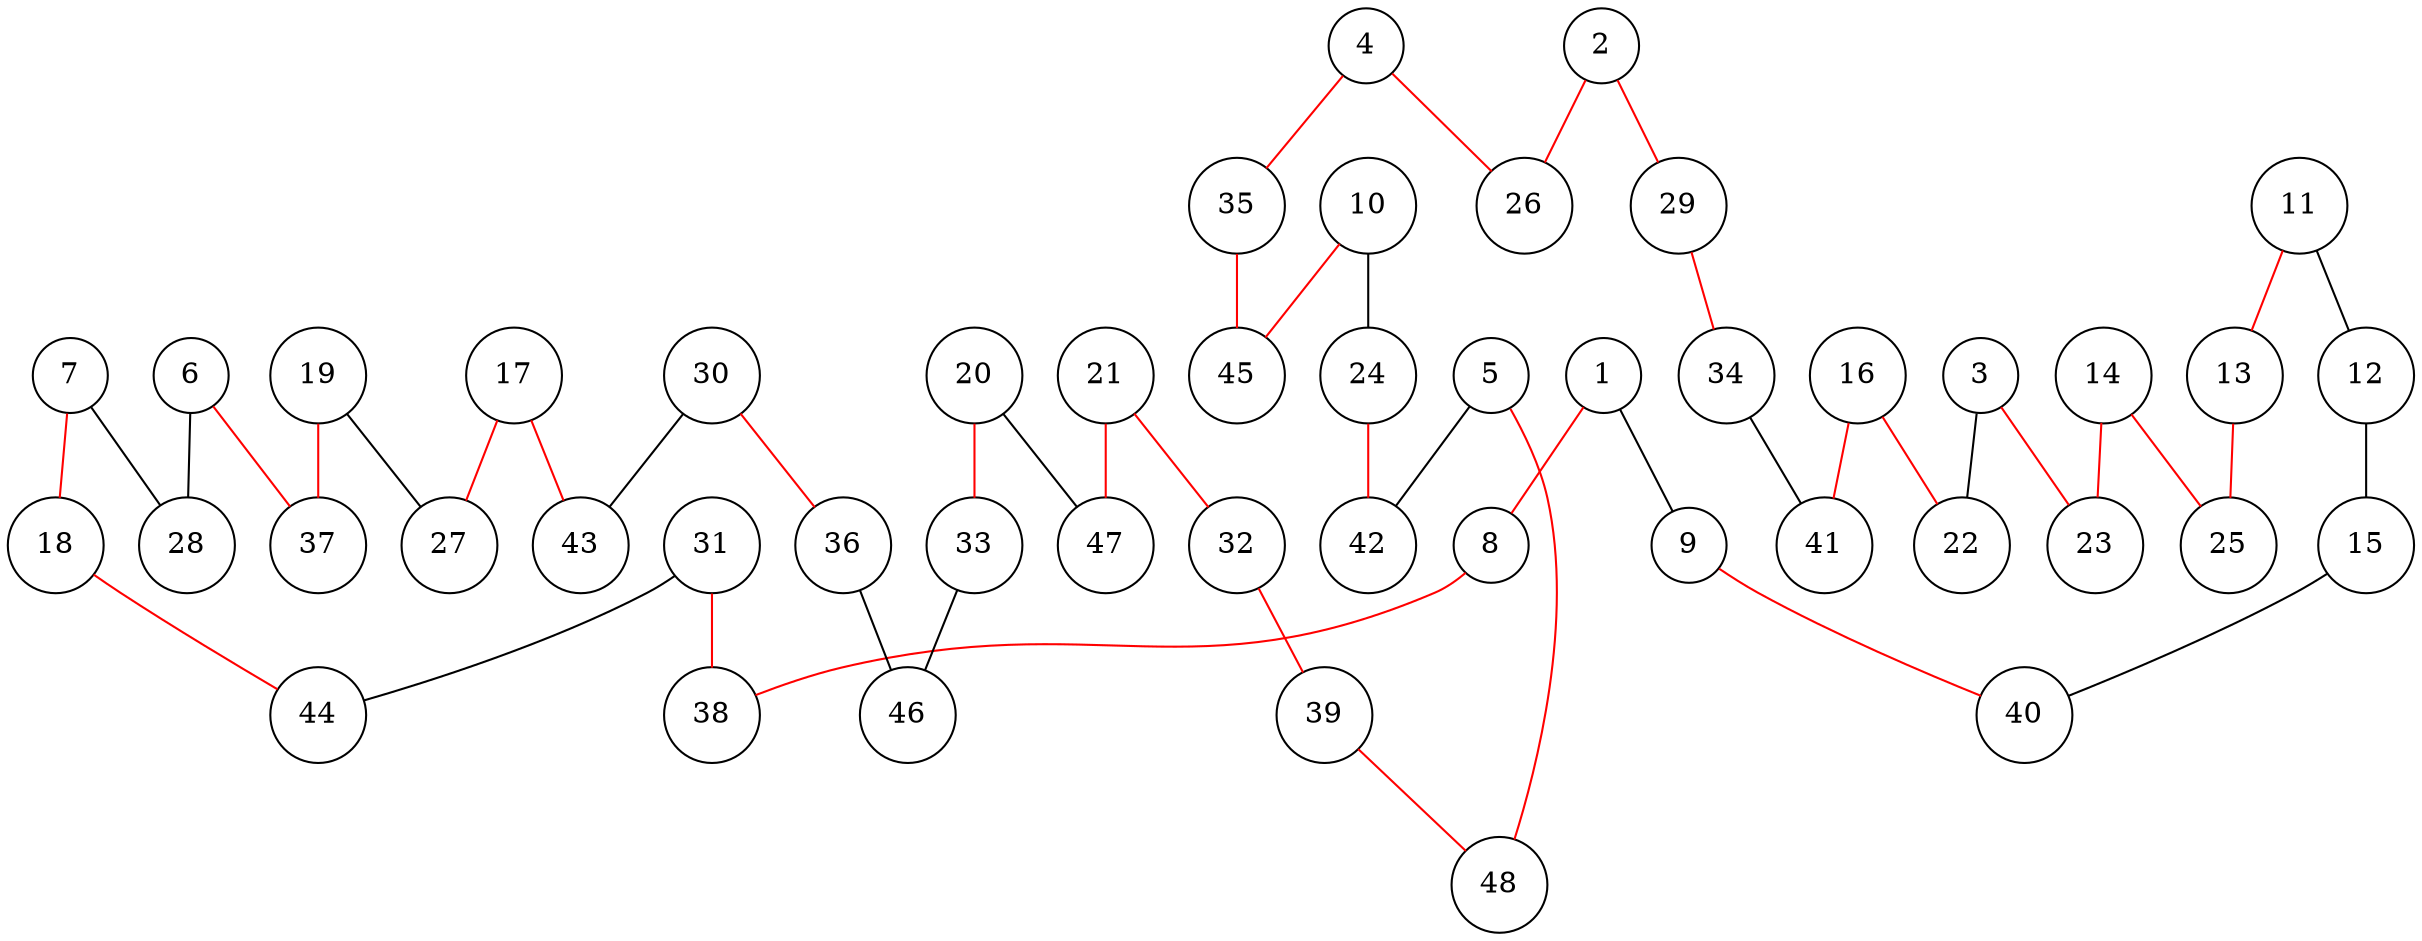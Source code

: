 graph att48 {
	node [shape=circle fillcolor=white]
	1 [ pos = "17.351198,3.743880!"]
	2 [ pos = "5.753672,0.025767!"]
	3 [ pos = "14.248905,3.669157!"]
	4 [ pos = "1.033239,2.166967!"]
	5 [ pos = "7.941252,4.236022!"]
	6 [ pos = "19.603195,11.486730!"]
	7 [ pos = "19.513012,9.574852!"]
	8 [ pos = "18.719402,3.267199!"]
	9 [ pos = "17.773770,4.856996!"]
	10 [ pos = "2.865241,5.279567!"]
	11 [ pos = "14.089152,6.714764!"]
	12 [ pos = "15.431590,7.402731!"]
	13 [ pos = "12.125741,6.889977!"]
	14 [ pos = "11.883535,5.243494!"]
	15 [ pos = "16.354032,6.913167!"]
	16 [ pos = "15.735635,1.723783!"]
	17 [ pos = "19.610925,13.357382!"]
	18 [ pos = "19.227003,9.250193!"]
	19 [ pos = "19.922700,12.169544!"]
	20 [ pos = "15.202267,9.175470!"]
	21 [ pos = "11.551147,8.680752!"]
	22 [ pos = "15.720175,2.860088!"]
	23 [ pos = "13.396032,5.622262!"]
	24 [ pos = "4.207678,7.237825!"]
	25 [ pos = "11.097655,5.982994!"]
	26 [ pos = "1.739242,2.592115!"]
	27 [ pos = "19.466632,12.416903!"]
	28 [ pos = "19.430559,10.257666!"]
	29 [ pos = "8.186035,1.947952!"]
	30 [ pos = "18.943571,11.610410!"]
	31 [ pos = "19.440866,7.217212!"]
	32 [ pos = "8.361247,8.515846!"]
	33 [ pos = "16.557588,8.175728!"]
	34 [ pos = "11.873229,3.086833!"]
	35 [ pos = "0.059263,5.709869!"]
	36 [ pos = "18.675599,9.737181!"]
	37 [ pos = "20.000000,11.839732!"]
	38 [ pos = "19.046637,5.782015!"]
	39 [ pos = "8.977068,7.289358!"]
	40 [ pos = "16.158207,5.501159!"]
	41 [ pos = "12.844628,0.360732!"]
	42 [ pos = "4.936872,4.042772!"]
	43 [ pos = "18.758052,12.623035!"]
	44 [ pos = "19.348106,8.345787!"]
	45 [ pos = "0.025767,6.895130!"]
	46 [ pos = "17.539294,7.711930!"]
	47 [ pos = "13.359959,8.394744!"]
	48 [ pos = "7.789230,5.003865!"]

	1 -- 8 [color = red]
	1 -- 9 [color = black]
	2 -- 26 [color = red]
	2 -- 29 [color = red]
	3 -- 22 [color = black]
	3 -- 23 [color = red]
	4 -- 26 [color = red]
	4 -- 35 [color = red]
	5 -- 42 [color = black]
	5 -- 48 [color = red]
	6 -- 28 [color = black]
	6 -- 37 [color = red]
	7 -- 18 [color = red]
	7 -- 28 [color = black]
	8 -- 38 [color = red]
	9 -- 40 [color = red]
	10 -- 24 [color = black]
	10 -- 45 [color = red]
	11 -- 12 [color = black]
	11 -- 13 [color = red]
	12 -- 15 [color = black]
	13 -- 25 [color = red]
	14 -- 23 [color = red]
	14 -- 25 [color = red]
	15 -- 40 [color = black]
	16 -- 22 [color = red]
	16 -- 41 [color = red]
	17 -- 27 [color = red]
	17 -- 43 [color = red]
	18 -- 44 [color = red]
	19 -- 27 [color = black]
	19 -- 37 [color = red]
	20 -- 33 [color = red]
	20 -- 47 [color = black]
	21 -- 32 [color = red]
	21 -- 47 [color = red]
	24 -- 42 [color = red]
	29 -- 34 [color = red]
	30 -- 36 [color = red]
	30 -- 43 [color = black]
	31 -- 38 [color = red]
	31 -- 44 [color = black]
	32 -- 39 [color = red]
	33 -- 46 [color = black]
	34 -- 41 [color = black]
	35 -- 45 [color = red]
	36 -- 46 [color = black]
	39 -- 48 [color = red]
}